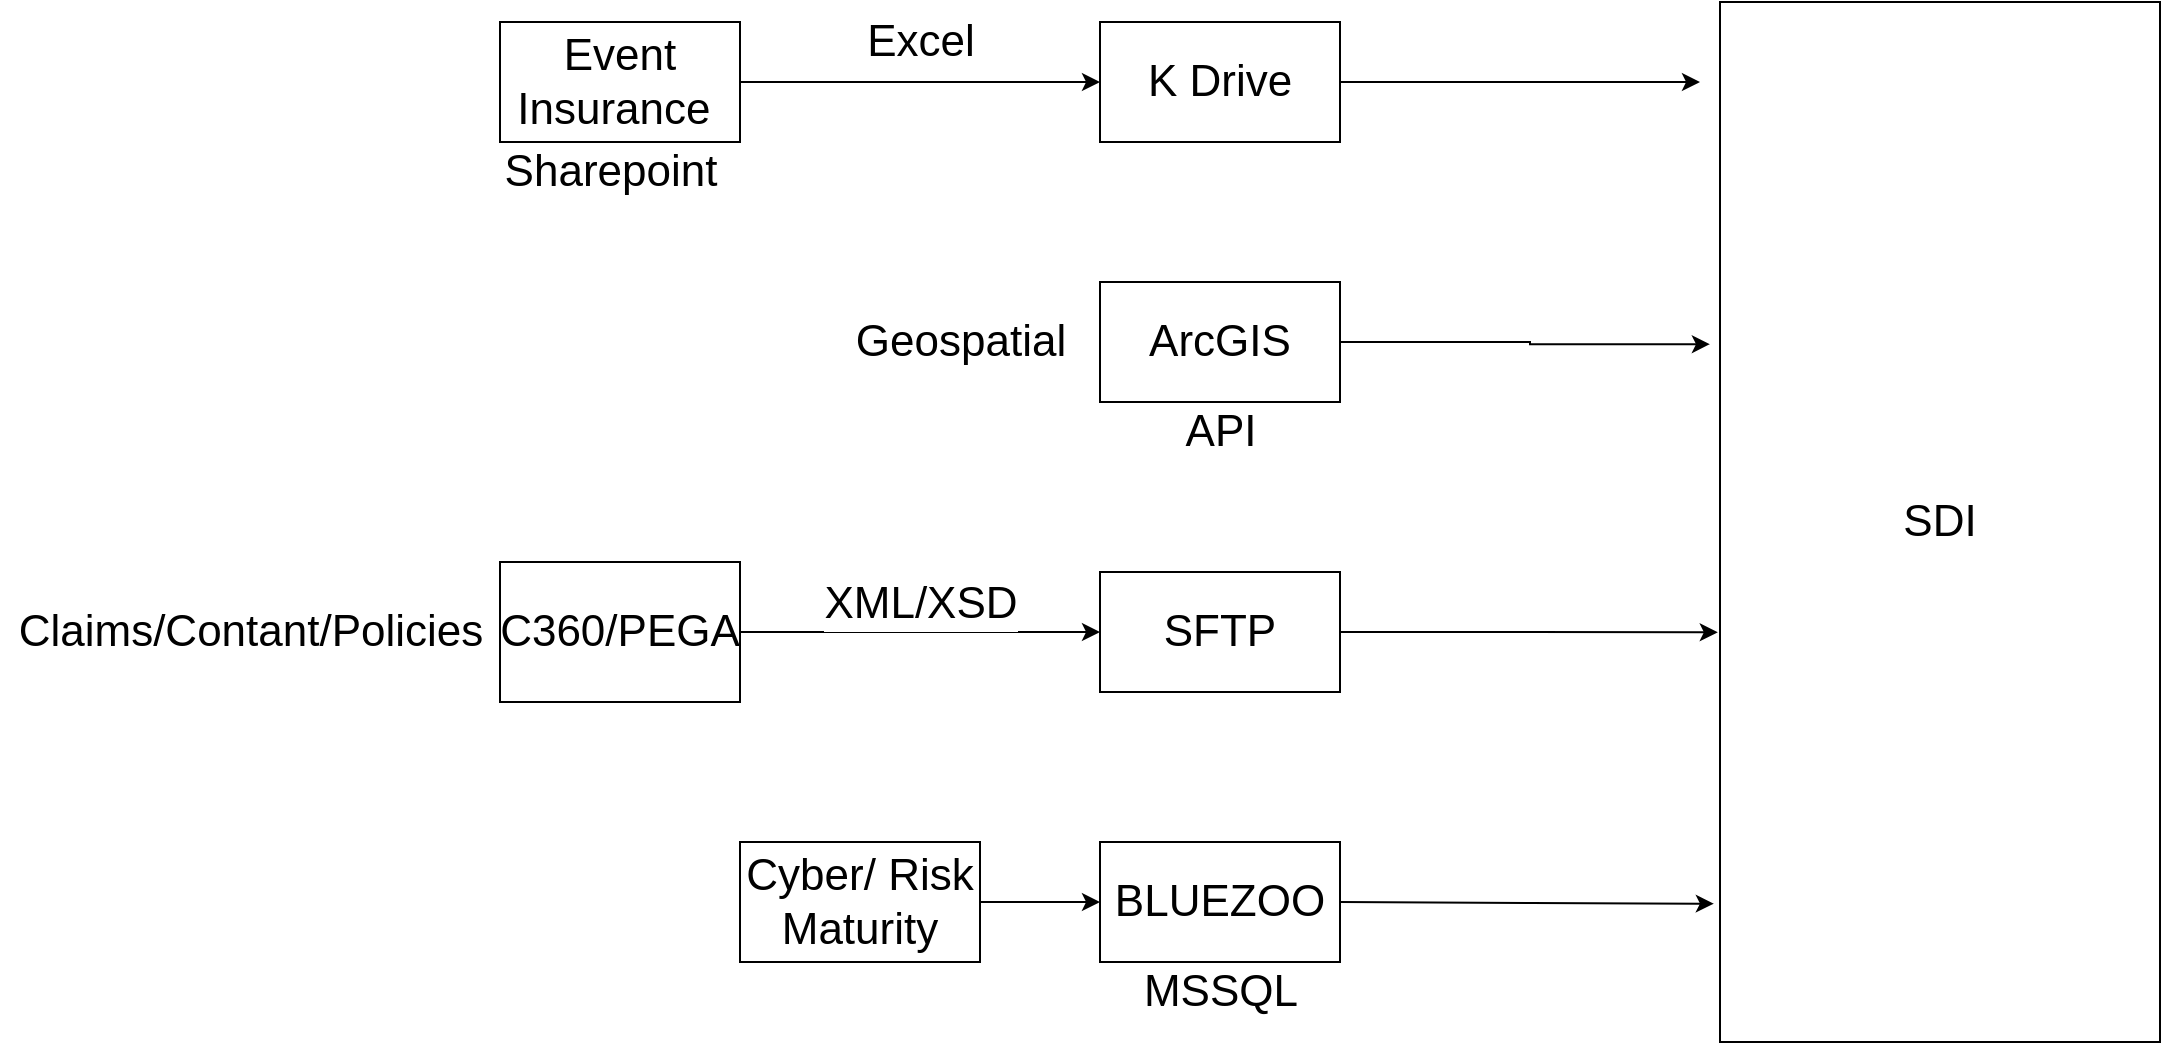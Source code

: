 <mxfile version="16.4.7" type="embed"><diagram id="8KBXM-FiKbKAyxIiaa0o" name="Page-1"><mxGraphModel dx="2889" dy="1156" grid="1" gridSize="10" guides="1" tooltips="1" connect="1" arrows="1" fold="1" page="1" pageScale="1" pageWidth="827" pageHeight="1169" math="0" shadow="0"><root><mxCell id="0"/><mxCell id="1" parent="0"/><mxCell id="RiRYBatEbuBU0Ug2LUx8-1" value="SDI" style="rounded=0;whiteSpace=wrap;html=1;fontSize=22;" parent="1" vertex="1"><mxGeometry x="570" y="250" width="220" height="520" as="geometry"/></mxCell><mxCell id="RiRYBatEbuBU0Ug2LUx8-11" style="edgeStyle=orthogonalEdgeStyle;rounded=0;orthogonalLoop=1;jettySize=auto;html=1;exitX=1;exitY=0.5;exitDx=0;exitDy=0;fontSize=22;" parent="1" source="RiRYBatEbuBU0Ug2LUx8-10" edge="1"><mxGeometry relative="1" as="geometry"><mxPoint x="260" y="565" as="targetPoint"/></mxGeometry></mxCell><mxCell id="RiRYBatEbuBU0Ug2LUx8-12" value="XML/XSD" style="edgeLabel;html=1;align=center;verticalAlign=middle;resizable=0;points=[];fontSize=22;" parent="RiRYBatEbuBU0Ug2LUx8-11" vertex="1" connectable="0"><mxGeometry x="0.133" y="9" relative="1" as="geometry"><mxPoint x="-12" y="-6" as="offset"/></mxGeometry></mxCell><mxCell id="RiRYBatEbuBU0Ug2LUx8-10" value="C360/PEGA" style="rounded=0;whiteSpace=wrap;html=1;fontSize=22;" parent="1" vertex="1"><mxGeometry x="-40" y="530" width="120" height="70" as="geometry"/></mxCell><mxCell id="RiRYBatEbuBU0Ug2LUx8-14" style="edgeStyle=orthogonalEdgeStyle;rounded=0;orthogonalLoop=1;jettySize=auto;html=1;entryX=-0.005;entryY=0.606;entryDx=0;entryDy=0;entryPerimeter=0;fontSize=22;" parent="1" source="RiRYBatEbuBU0Ug2LUx8-13" target="RiRYBatEbuBU0Ug2LUx8-1" edge="1"><mxGeometry relative="1" as="geometry"/></mxCell><mxCell id="RiRYBatEbuBU0Ug2LUx8-13" value="SFTP" style="rounded=0;whiteSpace=wrap;html=1;fontSize=22;" parent="1" vertex="1"><mxGeometry x="260" y="535" width="120" height="60" as="geometry"/></mxCell><mxCell id="RiRYBatEbuBU0Ug2LUx8-17" style="edgeStyle=orthogonalEdgeStyle;rounded=0;orthogonalLoop=1;jettySize=auto;html=1;entryX=0;entryY=0.5;entryDx=0;entryDy=0;fontSize=22;" parent="1" source="RiRYBatEbuBU0Ug2LUx8-15" target="RiRYBatEbuBU0Ug2LUx8-16" edge="1"><mxGeometry relative="1" as="geometry"/></mxCell><mxCell id="RiRYBatEbuBU0Ug2LUx8-15" value="Cyber/ Risk Maturity" style="rounded=0;whiteSpace=wrap;html=1;fontSize=22;" parent="1" vertex="1"><mxGeometry x="80" y="670" width="120" height="60" as="geometry"/></mxCell><mxCell id="RiRYBatEbuBU0Ug2LUx8-16" value="BLUEZOO" style="rounded=0;whiteSpace=wrap;html=1;fontSize=22;" parent="1" vertex="1"><mxGeometry x="260" y="670" width="120" height="60" as="geometry"/></mxCell><mxCell id="RiRYBatEbuBU0Ug2LUx8-20" style="edgeStyle=orthogonalEdgeStyle;rounded=0;orthogonalLoop=1;jettySize=auto;html=1;entryX=-0.014;entryY=0.867;entryDx=0;entryDy=0;entryPerimeter=0;fontSize=22;" parent="1" target="RiRYBatEbuBU0Ug2LUx8-1" edge="1"><mxGeometry relative="1" as="geometry"><mxPoint x="380" y="700" as="sourcePoint"/></mxGeometry></mxCell><mxCell id="RiRYBatEbuBU0Ug2LUx8-21" value="MSSQL" style="text;html=1;align=center;verticalAlign=middle;resizable=0;points=[];autosize=1;strokeColor=none;fillColor=none;fontSize=22;" parent="1" vertex="1"><mxGeometry x="275" y="730" width="90" height="30" as="geometry"/></mxCell><mxCell id="bTRcdKuR6qmuRWFw1e1w-3" style="edgeStyle=orthogonalEdgeStyle;rounded=0;orthogonalLoop=1;jettySize=auto;html=1;exitX=1;exitY=0.5;exitDx=0;exitDy=0;entryX=-0.023;entryY=0.329;entryDx=0;entryDy=0;entryPerimeter=0;fontSize=22;" edge="1" parent="1" source="bTRcdKuR6qmuRWFw1e1w-1" target="RiRYBatEbuBU0Ug2LUx8-1"><mxGeometry relative="1" as="geometry"/></mxCell><mxCell id="bTRcdKuR6qmuRWFw1e1w-1" value="&lt;span style=&quot;font-size: 22px&quot;&gt;ArcGIS&lt;/span&gt;" style="rounded=0;whiteSpace=wrap;html=1;" vertex="1" parent="1"><mxGeometry x="260" y="390" width="120" height="60" as="geometry"/></mxCell><mxCell id="bTRcdKuR6qmuRWFw1e1w-2" value="API" style="text;html=1;align=center;verticalAlign=middle;resizable=0;points=[];autosize=1;strokeColor=none;fillColor=none;fontSize=22;" vertex="1" parent="1"><mxGeometry x="295" y="450" width="50" height="30" as="geometry"/></mxCell><mxCell id="bTRcdKuR6qmuRWFw1e1w-8" style="edgeStyle=orthogonalEdgeStyle;rounded=0;orthogonalLoop=1;jettySize=auto;html=1;entryX=0;entryY=0.5;entryDx=0;entryDy=0;fontSize=22;" edge="1" parent="1" source="bTRcdKuR6qmuRWFw1e1w-4" target="bTRcdKuR6qmuRWFw1e1w-7"><mxGeometry relative="1" as="geometry"/></mxCell><mxCell id="bTRcdKuR6qmuRWFw1e1w-9" value="Excel" style="edgeLabel;html=1;align=center;verticalAlign=middle;resizable=0;points=[];fontSize=22;" vertex="1" connectable="0" parent="bTRcdKuR6qmuRWFw1e1w-8"><mxGeometry x="0.156" y="2" relative="1" as="geometry"><mxPoint x="-14" y="-18" as="offset"/></mxGeometry></mxCell><mxCell id="bTRcdKuR6qmuRWFw1e1w-4" value="Event Insurance&amp;nbsp;" style="rounded=0;whiteSpace=wrap;html=1;fontSize=22;" vertex="1" parent="1"><mxGeometry x="-40" y="260" width="120" height="60" as="geometry"/></mxCell><mxCell id="bTRcdKuR6qmuRWFw1e1w-6" value="Sharepoint" style="text;html=1;align=center;verticalAlign=middle;resizable=0;points=[];autosize=1;strokeColor=none;fillColor=none;fontSize=22;" vertex="1" parent="1"><mxGeometry x="-45" y="320" width="120" height="30" as="geometry"/></mxCell><mxCell id="bTRcdKuR6qmuRWFw1e1w-10" style="edgeStyle=orthogonalEdgeStyle;rounded=0;orthogonalLoop=1;jettySize=auto;html=1;fontSize=22;" edge="1" parent="1" source="bTRcdKuR6qmuRWFw1e1w-7"><mxGeometry relative="1" as="geometry"><mxPoint x="560" y="290" as="targetPoint"/></mxGeometry></mxCell><mxCell id="bTRcdKuR6qmuRWFw1e1w-7" value="K Drive" style="rounded=0;whiteSpace=wrap;html=1;fontSize=22;" vertex="1" parent="1"><mxGeometry x="260" y="260" width="120" height="60" as="geometry"/></mxCell><mxCell id="bTRcdKuR6qmuRWFw1e1w-11" value="Claims/Contant/Policies" style="text;html=1;align=center;verticalAlign=middle;resizable=0;points=[];autosize=1;strokeColor=none;fillColor=none;fontSize=22;" vertex="1" parent="1"><mxGeometry x="-290" y="550" width="250" height="30" as="geometry"/></mxCell><mxCell id="bTRcdKuR6qmuRWFw1e1w-13" value="Geospatial" style="text;html=1;align=center;verticalAlign=middle;resizable=0;points=[];autosize=1;strokeColor=none;fillColor=none;fontSize=22;" vertex="1" parent="1"><mxGeometry x="130" y="405" width="120" height="30" as="geometry"/></mxCell></root></mxGraphModel></diagram></mxfile>